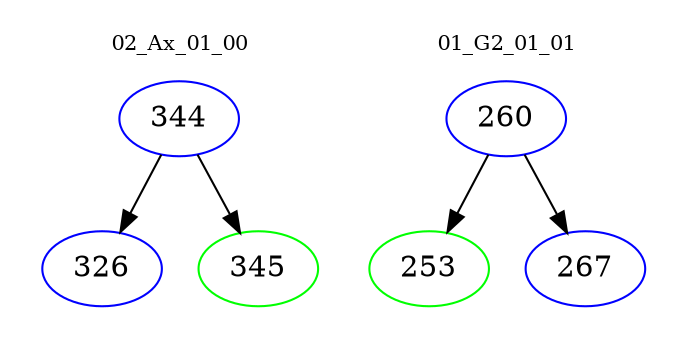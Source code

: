 digraph{
subgraph cluster_0 {
color = white
label = "02_Ax_01_00";
fontsize=10;
T0_344 [label="344", color="blue"]
T0_344 -> T0_326 [color="black"]
T0_326 [label="326", color="blue"]
T0_344 -> T0_345 [color="black"]
T0_345 [label="345", color="green"]
}
subgraph cluster_1 {
color = white
label = "01_G2_01_01";
fontsize=10;
T1_260 [label="260", color="blue"]
T1_260 -> T1_253 [color="black"]
T1_253 [label="253", color="green"]
T1_260 -> T1_267 [color="black"]
T1_267 [label="267", color="blue"]
}
}
